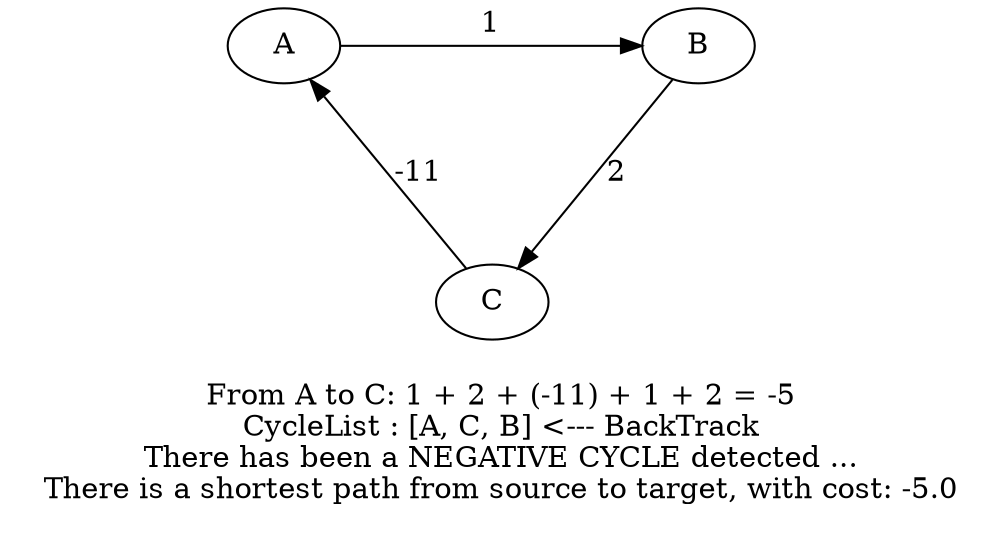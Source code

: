 digraph G {
  splines=line;

  ratio = 0.5;
  ranksep=1;

  A -> B [label = 1]
  B -> C [label = 2]
  C -> A [label = -11]

  {rank=same; A B }
  {rank=same; C }

  forcelabels=true;
	node [shape=plaintext]
	label = "
  From A to C: 1 + 2 + (-11) + 1 + 2 = -5
  CycleList : [A, C, B] <--- BackTrack
  There has been a NEGATIVE CYCLE detected ...
  There is a shortest path from source to target, with cost: -5.0
	"
}
